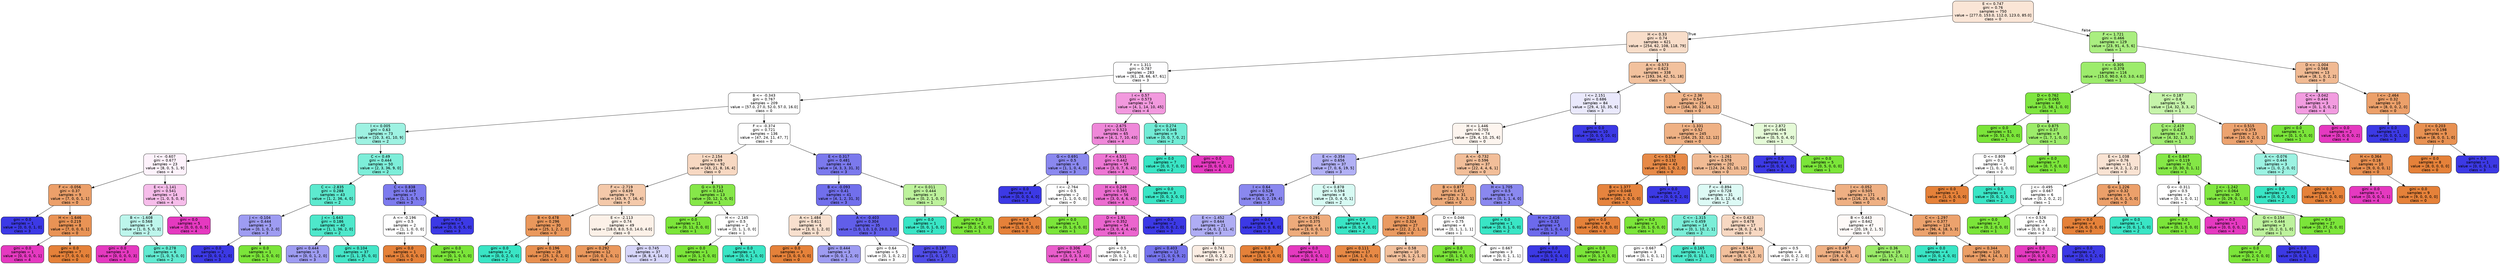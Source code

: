 digraph Tree {
node [shape=box, style="filled, rounded", color="black", fontname="helvetica"] ;
edge [fontname="helvetica"] ;
0 [label="E <= 0.747\ngini = 0.76\nsamples = 750\nvalue = [277.0, 153.0, 112.0, 123.0, 85.0]\nclass = 0", fillcolor="#fae5d6"] ;
1 [label="H <= 0.33\ngini = 0.74\nsamples = 621\nvalue = [254, 62, 108, 118, 79]\nclass = 0", fillcolor="#f8ddc9"] ;
0 -> 1 [labeldistance=2.5, labelangle=45, headlabel="True"] ;
2 [label="F <= 1.311\ngini = 0.787\nsamples = 283\nvalue = [61, 28, 66, 67, 61]\nclass = 3", fillcolor="#fefeff"] ;
1 -> 2 ;
3 [label="B <= -0.343\ngini = 0.767\nsamples = 209\nvalue = [57.0, 27.0, 52.0, 57.0, 16.0]\nclass = 0", fillcolor="#ffffff"] ;
2 -> 3 ;
4 [label="I <= 0.005\ngini = 0.63\nsamples = 73\nvalue = [10, 3, 41, 10, 9]\nclass = 2", fillcolor="#9ef2e2"] ;
3 -> 4 ;
5 [label="I <= -0.607\ngini = 0.677\nsamples = 23\nvalue = [8, 0, 5, 1, 9]\nclass = 4", fillcolor="#fdf2fb"] ;
4 -> 5 ;
6 [label="F <= -0.056\ngini = 0.37\nsamples = 9\nvalue = [7, 0, 0, 1, 1]\nclass = 0", fillcolor="#eca06a"] ;
5 -> 6 ;
7 [label="gini = 0.0\nsamples = 1\nvalue = [0, 0, 0, 1, 0]\nclass = 3", fillcolor="#3c39e5"] ;
6 -> 7 ;
8 [label="H <= -1.646\ngini = 0.219\nsamples = 8\nvalue = [7, 0, 0, 0, 1]\nclass = 0", fillcolor="#e99355"] ;
6 -> 8 ;
9 [label="gini = 0.0\nsamples = 1\nvalue = [0, 0, 0, 0, 1]\nclass = 4", fillcolor="#e539c0"] ;
8 -> 9 ;
10 [label="gini = 0.0\nsamples = 7\nvalue = [7, 0, 0, 0, 0]\nclass = 0", fillcolor="#e58139"] ;
8 -> 10 ;
11 [label="E <= -1.141\ngini = 0.541\nsamples = 14\nvalue = [1, 0, 5, 0, 8]\nclass = 4", fillcolor="#f6bdea"] ;
5 -> 11 ;
12 [label="B <= -1.608\ngini = 0.568\nsamples = 9\nvalue = [1, 0, 5, 0, 3]\nclass = 2", fillcolor="#bdf6ec"] ;
11 -> 12 ;
13 [label="gini = 0.0\nsamples = 3\nvalue = [0, 0, 0, 0, 3]\nclass = 4", fillcolor="#e539c0"] ;
12 -> 13 ;
14 [label="gini = 0.278\nsamples = 6\nvalue = [1, 0, 5, 0, 0]\nclass = 2", fillcolor="#61ead1"] ;
12 -> 14 ;
15 [label="gini = 0.0\nsamples = 5\nvalue = [0, 0, 0, 0, 5]\nclass = 4", fillcolor="#e539c0"] ;
11 -> 15 ;
16 [label="C <= 0.49\ngini = 0.444\nsamples = 50\nvalue = [2, 3, 36, 9, 0]\nclass = 2", fillcolor="#7deed9"] ;
4 -> 16 ;
17 [label="C <= -2.835\ngini = 0.288\nsamples = 43\nvalue = [1, 2, 36, 4, 0]\nclass = 2", fillcolor="#5deacf"] ;
16 -> 17 ;
18 [label="J <= -0.104\ngini = 0.444\nsamples = 3\nvalue = [0, 1, 0, 2, 0]\nclass = 3", fillcolor="#9e9cf2"] ;
17 -> 18 ;
19 [label="gini = 0.0\nsamples = 2\nvalue = [0, 0, 0, 2, 0]\nclass = 3", fillcolor="#3c39e5"] ;
18 -> 19 ;
20 [label="gini = 0.0\nsamples = 1\nvalue = [0, 1, 0, 0, 0]\nclass = 1", fillcolor="#7be539"] ;
18 -> 20 ;
21 [label="J <= -1.643\ngini = 0.186\nsamples = 40\nvalue = [1, 1, 36, 2, 0]\nclass = 2", fillcolor="#4ee8cb"] ;
17 -> 21 ;
22 [label="gini = 0.444\nsamples = 3\nvalue = [0, 0, 1, 2, 0]\nclass = 3", fillcolor="#9e9cf2"] ;
21 -> 22 ;
23 [label="gini = 0.104\nsamples = 37\nvalue = [1, 1, 35, 0, 0]\nclass = 2", fillcolor="#44e6c8"] ;
21 -> 23 ;
24 [label="C <= 0.838\ngini = 0.449\nsamples = 7\nvalue = [1, 1, 0, 5, 0]\nclass = 3", fillcolor="#7d7bee"] ;
16 -> 24 ;
25 [label="A <= -0.196\ngini = 0.5\nsamples = 2\nvalue = [1, 1, 0, 0, 0]\nclass = 0", fillcolor="#ffffff"] ;
24 -> 25 ;
26 [label="gini = 0.0\nsamples = 1\nvalue = [1, 0, 0, 0, 0]\nclass = 0", fillcolor="#e58139"] ;
25 -> 26 ;
27 [label="gini = 0.0\nsamples = 1\nvalue = [0, 1, 0, 0, 0]\nclass = 1", fillcolor="#7be539"] ;
25 -> 27 ;
28 [label="gini = 0.0\nsamples = 5\nvalue = [0, 0, 0, 5, 0]\nclass = 3", fillcolor="#3c39e5"] ;
24 -> 28 ;
29 [label="F <= -0.374\ngini = 0.721\nsamples = 136\nvalue = [47, 24, 11, 47, 7]\nclass = 0", fillcolor="#ffffff"] ;
3 -> 29 ;
30 [label="I <= 2.154\ngini = 0.69\nsamples = 92\nvalue = [43, 21, 8, 16, 4]\nclass = 0", fillcolor="#f7d8c2"] ;
29 -> 30 ;
31 [label="F <= -2.719\ngini = 0.639\nsamples = 79\nvalue = [43, 9, 7, 16, 4]\nclass = 0", fillcolor="#f4c9aa"] ;
30 -> 31 ;
32 [label="B <= 0.478\ngini = 0.296\nsamples = 30\nvalue = [25, 1, 2, 2, 0]\nclass = 0", fillcolor="#ea985c"] ;
31 -> 32 ;
33 [label="gini = 0.0\nsamples = 2\nvalue = [0, 0, 2, 0, 0]\nclass = 2", fillcolor="#39e5c5"] ;
32 -> 33 ;
34 [label="gini = 0.196\nsamples = 28\nvalue = [25, 1, 0, 2, 0]\nclass = 0", fillcolor="#e89050"] ;
32 -> 34 ;
35 [label="E <= -2.113\ngini = 0.74\nsamples = 49\nvalue = [18.0, 8.0, 5.0, 14.0, 4.0]\nclass = 0", fillcolor="#fcf1e8"] ;
31 -> 35 ;
36 [label="gini = 0.292\nsamples = 12\nvalue = [10, 0, 1, 0, 1]\nclass = 0", fillcolor="#ea985d"] ;
35 -> 36 ;
37 [label="gini = 0.745\nsamples = 37\nvalue = [8, 8, 4, 14, 3]\nclass = 3", fillcolor="#d7d6fa"] ;
35 -> 37 ;
38 [label="G <= 0.713\ngini = 0.142\nsamples = 13\nvalue = [0, 12, 1, 0, 0]\nclass = 1", fillcolor="#86e749"] ;
30 -> 38 ;
39 [label="gini = 0.0\nsamples = 11\nvalue = [0, 11, 0, 0, 0]\nclass = 1", fillcolor="#7be539"] ;
38 -> 39 ;
40 [label="H <= -2.145\ngini = 0.5\nsamples = 2\nvalue = [0, 1, 1, 0, 0]\nclass = 1", fillcolor="#ffffff"] ;
38 -> 40 ;
41 [label="gini = 0.0\nsamples = 1\nvalue = [0, 1, 0, 0, 0]\nclass = 1", fillcolor="#7be539"] ;
40 -> 41 ;
42 [label="gini = 0.0\nsamples = 1\nvalue = [0, 0, 1, 0, 0]\nclass = 2", fillcolor="#39e5c5"] ;
40 -> 42 ;
43 [label="E <= 0.317\ngini = 0.481\nsamples = 44\nvalue = [4, 3, 3, 31, 3]\nclass = 3", fillcolor="#7b79ed"] ;
29 -> 43 ;
44 [label="B <= -0.093\ngini = 0.41\nsamples = 41\nvalue = [4, 1, 2, 31, 3]\nclass = 3", fillcolor="#716fec"] ;
43 -> 44 ;
45 [label="A <= 1.484\ngini = 0.611\nsamples = 6\nvalue = [3, 0, 1, 2, 0]\nclass = 0", fillcolor="#f8e0ce"] ;
44 -> 45 ;
46 [label="gini = 0.0\nsamples = 3\nvalue = [3, 0, 0, 0, 0]\nclass = 0", fillcolor="#e58139"] ;
45 -> 46 ;
47 [label="gini = 0.444\nsamples = 3\nvalue = [0, 0, 1, 2, 0]\nclass = 3", fillcolor="#9e9cf2"] ;
45 -> 47 ;
48 [label="A <= -0.403\ngini = 0.304\nsamples = 35\nvalue = [1.0, 1.0, 1.0, 29.0, 3.0]\nclass = 3", fillcolor="#615eea"] ;
44 -> 48 ;
49 [label="gini = 0.64\nsamples = 5\nvalue = [0, 1, 0, 2, 2]\nclass = 3", fillcolor="#ffffff"] ;
48 -> 49 ;
50 [label="gini = 0.187\nsamples = 30\nvalue = [1, 0, 1, 27, 1]\nclass = 3", fillcolor="#504de8"] ;
48 -> 50 ;
51 [label="F <= 0.011\ngini = 0.444\nsamples = 3\nvalue = [0, 2, 1, 0, 0]\nclass = 1", fillcolor="#bdf29c"] ;
43 -> 51 ;
52 [label="gini = 0.0\nsamples = 1\nvalue = [0, 0, 1, 0, 0]\nclass = 2", fillcolor="#39e5c5"] ;
51 -> 52 ;
53 [label="gini = 0.0\nsamples = 2\nvalue = [0, 2, 0, 0, 0]\nclass = 1", fillcolor="#7be539"] ;
51 -> 53 ;
54 [label="I <= 0.57\ngini = 0.573\nsamples = 74\nvalue = [4, 1, 14, 10, 45]\nclass = 4", fillcolor="#f299de"] ;
2 -> 54 ;
55 [label="I <= -2.675\ngini = 0.523\nsamples = 65\nvalue = [4, 1, 7, 10, 43]\nclass = 4", fillcolor="#ef88d9"] ;
54 -> 55 ;
56 [label="G <= 0.691\ngini = 0.5\nsamples = 6\nvalue = [1, 1, 0, 4, 0]\nclass = 3", fillcolor="#8a88ef"] ;
55 -> 56 ;
57 [label="gini = 0.0\nsamples = 4\nvalue = [0, 0, 0, 4, 0]\nclass = 3", fillcolor="#3c39e5"] ;
56 -> 57 ;
58 [label="I <= -2.764\ngini = 0.5\nsamples = 2\nvalue = [1, 1, 0, 0, 0]\nclass = 0", fillcolor="#ffffff"] ;
56 -> 58 ;
59 [label="gini = 0.0\nsamples = 1\nvalue = [1, 0, 0, 0, 0]\nclass = 0", fillcolor="#e58139"] ;
58 -> 59 ;
60 [label="gini = 0.0\nsamples = 1\nvalue = [0, 1, 0, 0, 0]\nclass = 1", fillcolor="#7be539"] ;
58 -> 60 ;
61 [label="F <= 4.531\ngini = 0.442\nsamples = 59\nvalue = [3, 0, 7, 6, 43]\nclass = 4", fillcolor="#ed76d3"] ;
55 -> 61 ;
62 [label="H <= 0.249\ngini = 0.391\nsamples = 56\nvalue = [3, 0, 4, 6, 43]\nclass = 4", fillcolor="#ec6cd0"] ;
61 -> 62 ;
63 [label="D <= 1.91\ngini = 0.352\nsamples = 54\nvalue = [3, 0, 4, 4, 43]\nclass = 4", fillcolor="#eb65ce"] ;
62 -> 63 ;
64 [label="gini = 0.306\nsamples = 52\nvalue = [3, 0, 3, 3, 43]\nclass = 4", fillcolor="#ea5dcc"] ;
63 -> 64 ;
65 [label="gini = 0.5\nsamples = 2\nvalue = [0, 0, 1, 1, 0]\nclass = 2", fillcolor="#ffffff"] ;
63 -> 65 ;
66 [label="gini = 0.0\nsamples = 2\nvalue = [0, 0, 0, 2, 0]\nclass = 3", fillcolor="#3c39e5"] ;
62 -> 66 ;
67 [label="gini = 0.0\nsamples = 3\nvalue = [0, 0, 3, 0, 0]\nclass = 2", fillcolor="#39e5c5"] ;
61 -> 67 ;
68 [label="G <= 0.274\ngini = 0.346\nsamples = 9\nvalue = [0, 0, 7, 0, 2]\nclass = 2", fillcolor="#72ecd6"] ;
54 -> 68 ;
69 [label="gini = 0.0\nsamples = 7\nvalue = [0, 0, 7, 0, 0]\nclass = 2", fillcolor="#39e5c5"] ;
68 -> 69 ;
70 [label="gini = 0.0\nsamples = 2\nvalue = [0, 0, 0, 0, 2]\nclass = 4", fillcolor="#e539c0"] ;
68 -> 70 ;
71 [label="A <= -0.573\ngini = 0.623\nsamples = 338\nvalue = [193, 34, 42, 51, 18]\nclass = 0", fillcolor="#f2c19d"] ;
1 -> 71 ;
72 [label="I <= 2.151\ngini = 0.686\nsamples = 84\nvalue = [29, 4, 10, 35, 6]\nclass = 3", fillcolor="#eae9fc"] ;
71 -> 72 ;
73 [label="H <= 1.446\ngini = 0.705\nsamples = 74\nvalue = [29, 4, 10, 25, 6]\nclass = 0", fillcolor="#fdf5ef"] ;
72 -> 73 ;
74 [label="E <= -0.354\ngini = 0.656\nsamples = 37\nvalue = [7, 0, 6, 19, 5]\nclass = 3", fillcolor="#b1b0f5"] ;
73 -> 74 ;
75 [label="I <= 0.64\ngini = 0.528\nsamples = 29\nvalue = [4, 0, 2, 19, 4]\nclass = 3", fillcolor="#8a88ef"] ;
74 -> 75 ;
76 [label="E <= -1.452\ngini = 0.644\nsamples = 21\nvalue = [4, 0, 2, 11, 4]\nclass = 3", fillcolor="#afadf4"] ;
75 -> 76 ;
77 [label="gini = 0.403\nsamples = 12\nvalue = [1, 0, 0, 9, 2]\nclass = 3", fillcolor="#7674ed"] ;
76 -> 77 ;
78 [label="gini = 0.741\nsamples = 9\nvalue = [3, 0, 2, 2, 2]\nclass = 0", fillcolor="#fbede3"] ;
76 -> 78 ;
79 [label="gini = 0.0\nsamples = 8\nvalue = [0, 0, 0, 8, 0]\nclass = 3", fillcolor="#3c39e5"] ;
75 -> 79 ;
80 [label="C <= 0.878\ngini = 0.594\nsamples = 8\nvalue = [3, 0, 4, 0, 1]\nclass = 2", fillcolor="#d7faf3"] ;
74 -> 80 ;
81 [label="C <= 0.291\ngini = 0.375\nsamples = 4\nvalue = [3, 0, 0, 0, 1]\nclass = 0", fillcolor="#eeab7b"] ;
80 -> 81 ;
82 [label="gini = 0.0\nsamples = 3\nvalue = [3, 0, 0, 0, 0]\nclass = 0", fillcolor="#e58139"] ;
81 -> 82 ;
83 [label="gini = 0.0\nsamples = 1\nvalue = [0, 0, 0, 0, 1]\nclass = 4", fillcolor="#e539c0"] ;
81 -> 83 ;
84 [label="gini = 0.0\nsamples = 4\nvalue = [0, 0, 4, 0, 0]\nclass = 2", fillcolor="#39e5c5"] ;
80 -> 84 ;
85 [label="A <= -0.732\ngini = 0.596\nsamples = 37\nvalue = [22, 4, 4, 6, 1]\nclass = 0", fillcolor="#f2be99"] ;
73 -> 85 ;
86 [label="B <= 0.877\ngini = 0.472\nsamples = 31\nvalue = [22, 3, 3, 2, 1]\nclass = 0", fillcolor="#edaa79"] ;
85 -> 86 ;
87 [label="H <= 2.58\ngini = 0.324\nsamples = 27\nvalue = [22, 2, 2, 1, 0]\nclass = 0", fillcolor="#ea9a61"] ;
86 -> 87 ;
88 [label="gini = 0.111\nsamples = 17\nvalue = [16, 1, 0, 0, 0]\nclass = 0", fillcolor="#e78945"] ;
87 -> 88 ;
89 [label="gini = 0.58\nsamples = 10\nvalue = [6, 1, 2, 1, 0]\nclass = 0", fillcolor="#f2c09c"] ;
87 -> 89 ;
90 [label="D <= 0.046\ngini = 0.75\nsamples = 4\nvalue = [0, 1, 1, 1, 1]\nclass = 1", fillcolor="#ffffff"] ;
86 -> 90 ;
91 [label="gini = 0.0\nsamples = 1\nvalue = [0, 1, 0, 0, 0]\nclass = 1", fillcolor="#7be539"] ;
90 -> 91 ;
92 [label="gini = 0.667\nsamples = 3\nvalue = [0, 0, 1, 1, 1]\nclass = 2", fillcolor="#ffffff"] ;
90 -> 92 ;
93 [label="H <= 1.705\ngini = 0.5\nsamples = 6\nvalue = [0, 1, 1, 4, 0]\nclass = 3", fillcolor="#8a88ef"] ;
85 -> 93 ;
94 [label="gini = 0.0\nsamples = 1\nvalue = [0, 0, 1, 0, 0]\nclass = 2", fillcolor="#39e5c5"] ;
93 -> 94 ;
95 [label="H <= 2.416\ngini = 0.32\nsamples = 5\nvalue = [0, 1, 0, 4, 0]\nclass = 3", fillcolor="#6d6aec"] ;
93 -> 95 ;
96 [label="gini = 0.0\nsamples = 4\nvalue = [0, 0, 0, 4, 0]\nclass = 3", fillcolor="#3c39e5"] ;
95 -> 96 ;
97 [label="gini = 0.0\nsamples = 1\nvalue = [0, 1, 0, 0, 0]\nclass = 1", fillcolor="#7be539"] ;
95 -> 97 ;
98 [label="gini = 0.0\nsamples = 10\nvalue = [0, 0, 0, 10, 0]\nclass = 3", fillcolor="#3c39e5"] ;
72 -> 98 ;
99 [label="C <= 2.36\ngini = 0.547\nsamples = 254\nvalue = [164, 30, 32, 16, 12]\nclass = 0", fillcolor="#f0b489"] ;
71 -> 99 ;
100 [label="I <= -1.331\ngini = 0.52\nsamples = 245\nvalue = [164, 25, 32, 12, 12]\nclass = 0", fillcolor="#efb184"] ;
99 -> 100 ;
101 [label="C <= 0.178\ngini = 0.132\nsamples = 43\nvalue = [40, 1, 0, 2, 0]\nclass = 0", fillcolor="#e78a47"] ;
100 -> 101 ;
102 [label="B <= 1.377\ngini = 0.048\nsamples = 41\nvalue = [40, 1, 0, 0, 0]\nclass = 0", fillcolor="#e6843e"] ;
101 -> 102 ;
103 [label="gini = 0.0\nsamples = 40\nvalue = [40, 0, 0, 0, 0]\nclass = 0", fillcolor="#e58139"] ;
102 -> 103 ;
104 [label="gini = 0.0\nsamples = 1\nvalue = [0, 1, 0, 0, 0]\nclass = 1", fillcolor="#7be539"] ;
102 -> 104 ;
105 [label="gini = 0.0\nsamples = 2\nvalue = [0, 0, 0, 2, 0]\nclass = 3", fillcolor="#3c39e5"] ;
101 -> 105 ;
106 [label="B <= -1.261\ngini = 0.578\nsamples = 202\nvalue = [124, 24, 32, 10, 12]\nclass = 0", fillcolor="#f1bb94"] ;
100 -> 106 ;
107 [label="F <= -0.894\ngini = 0.728\nsamples = 31\nvalue = [8, 1, 12, 6, 4]\nclass = 2", fillcolor="#ddfaf5"] ;
106 -> 107 ;
108 [label="C <= -1.315\ngini = 0.459\nsamples = 14\nvalue = [0, 1, 10, 2, 1]\nclass = 2", fillcolor="#7beed8"] ;
107 -> 108 ;
109 [label="gini = 0.667\nsamples = 3\nvalue = [0, 1, 0, 1, 1]\nclass = 1", fillcolor="#ffffff"] ;
108 -> 109 ;
110 [label="gini = 0.165\nsamples = 11\nvalue = [0, 0, 10, 1, 0]\nclass = 2", fillcolor="#4de8cb"] ;
108 -> 110 ;
111 [label="C <= 0.423\ngini = 0.678\nsamples = 17\nvalue = [8, 0, 2, 4, 3]\nclass = 0", fillcolor="#f7d8c2"] ;
107 -> 111 ;
112 [label="gini = 0.544\nsamples = 13\nvalue = [8, 0, 0, 2, 3]\nclass = 0", fillcolor="#f2c09c"] ;
111 -> 112 ;
113 [label="gini = 0.5\nsamples = 4\nvalue = [0, 0, 2, 2, 0]\nclass = 2", fillcolor="#ffffff"] ;
111 -> 113 ;
114 [label="I <= -0.052\ngini = 0.505\nsamples = 171\nvalue = [116, 23, 20, 4, 8]\nclass = 0", fillcolor="#efb083"] ;
106 -> 114 ;
115 [label="B <= 0.443\ngini = 0.642\nsamples = 47\nvalue = [20, 19, 2, 1, 5]\nclass = 0", fillcolor="#fefaf8"] ;
114 -> 115 ;
116 [label="gini = 0.497\nsamples = 28\nvalue = [19, 4, 0, 1, 4]\nclass = 0", fillcolor="#efb083"] ;
115 -> 116 ;
117 [label="gini = 0.36\nsamples = 19\nvalue = [1, 15, 2, 0, 1]\nclass = 1", fillcolor="#9aeb68"] ;
115 -> 117 ;
118 [label="C <= -1.297\ngini = 0.377\nsamples = 124\nvalue = [96, 4, 18, 3, 3]\nclass = 0", fillcolor="#eca26d"] ;
114 -> 118 ;
119 [label="gini = 0.0\nsamples = 4\nvalue = [0, 0, 4, 0, 0]\nclass = 2", fillcolor="#39e5c5"] ;
118 -> 119 ;
120 [label="gini = 0.344\nsamples = 120\nvalue = [96, 4, 14, 3, 3]\nclass = 0", fillcolor="#eb9e66"] ;
118 -> 120 ;
121 [label="H <= 2.872\ngini = 0.494\nsamples = 9\nvalue = [0, 5, 0, 4, 0]\nclass = 1", fillcolor="#e5fad7"] ;
99 -> 121 ;
122 [label="gini = 0.0\nsamples = 4\nvalue = [0, 0, 0, 4, 0]\nclass = 3", fillcolor="#3c39e5"] ;
121 -> 122 ;
123 [label="gini = 0.0\nsamples = 5\nvalue = [0, 5, 0, 0, 0]\nclass = 1", fillcolor="#7be539"] ;
121 -> 123 ;
124 [label="F <= 1.721\ngini = 0.466\nsamples = 129\nvalue = [23, 91, 4, 5, 6]\nclass = 1", fillcolor="#aaee80"] ;
0 -> 124 [labeldistance=2.5, labelangle=-45, headlabel="False"] ;
125 [label="I <= -0.305\ngini = 0.378\nsamples = 116\nvalue = [15.0, 90.0, 4.0, 3.0, 4.0]\nclass = 1", fillcolor="#9dec6c"] ;
124 -> 125 ;
126 [label="D <= 0.762\ngini = 0.065\nsamples = 60\nvalue = [1, 58, 1, 0, 0]\nclass = 1", fillcolor="#7fe640"] ;
125 -> 126 ;
127 [label="gini = 0.0\nsamples = 51\nvalue = [0, 51, 0, 0, 0]\nclass = 1", fillcolor="#7be539"] ;
126 -> 127 ;
128 [label="D <= 0.875\ngini = 0.37\nsamples = 9\nvalue = [1, 7, 1, 0, 0]\nclass = 1", fillcolor="#9cec6a"] ;
126 -> 128 ;
129 [label="D <= 0.809\ngini = 0.5\nsamples = 2\nvalue = [1, 0, 1, 0, 0]\nclass = 0", fillcolor="#ffffff"] ;
128 -> 129 ;
130 [label="gini = 0.0\nsamples = 1\nvalue = [1, 0, 0, 0, 0]\nclass = 0", fillcolor="#e58139"] ;
129 -> 130 ;
131 [label="gini = 0.0\nsamples = 1\nvalue = [0, 0, 1, 0, 0]\nclass = 2", fillcolor="#39e5c5"] ;
129 -> 131 ;
132 [label="gini = 0.0\nsamples = 7\nvalue = [0, 7, 0, 0, 0]\nclass = 1", fillcolor="#7be539"] ;
128 -> 132 ;
133 [label="H <= 0.187\ngini = 0.6\nsamples = 56\nvalue = [14, 32, 3, 3, 4]\nclass = 1", fillcolor="#c6f4aa"] ;
125 -> 133 ;
134 [label="C <= -2.419\ngini = 0.427\nsamples = 43\nvalue = [4, 32, 1, 3, 3]\nclass = 1", fillcolor="#a0ec71"] ;
133 -> 134 ;
135 [label="E <= 1.038\ngini = 0.76\nsamples = 11\nvalue = [4, 2, 1, 2, 2]\nclass = 0", fillcolor="#f9e3d3"] ;
134 -> 135 ;
136 [label="J <= -0.495\ngini = 0.667\nsamples = 6\nvalue = [0, 2, 0, 2, 2]\nclass = 1", fillcolor="#ffffff"] ;
135 -> 136 ;
137 [label="gini = 0.0\nsamples = 2\nvalue = [0, 2, 0, 0, 0]\nclass = 1", fillcolor="#7be539"] ;
136 -> 137 ;
138 [label="I <= 0.526\ngini = 0.5\nsamples = 4\nvalue = [0, 0, 0, 2, 2]\nclass = 3", fillcolor="#ffffff"] ;
136 -> 138 ;
139 [label="gini = 0.0\nsamples = 2\nvalue = [0, 0, 0, 0, 2]\nclass = 4", fillcolor="#e539c0"] ;
138 -> 139 ;
140 [label="gini = 0.0\nsamples = 2\nvalue = [0, 0, 0, 2, 0]\nclass = 3", fillcolor="#3c39e5"] ;
138 -> 140 ;
141 [label="G <= 1.226\ngini = 0.32\nsamples = 5\nvalue = [4, 0, 1, 0, 0]\nclass = 0", fillcolor="#eca06a"] ;
135 -> 141 ;
142 [label="gini = 0.0\nsamples = 4\nvalue = [4, 0, 0, 0, 0]\nclass = 0", fillcolor="#e58139"] ;
141 -> 142 ;
143 [label="gini = 0.0\nsamples = 1\nvalue = [0, 0, 1, 0, 0]\nclass = 2", fillcolor="#39e5c5"] ;
141 -> 143 ;
144 [label="E <= 0.847\ngini = 0.119\nsamples = 32\nvalue = [0, 30, 0, 1, 1]\nclass = 1", fillcolor="#84e746"] ;
134 -> 144 ;
145 [label="G <= -0.311\ngini = 0.5\nsamples = 2\nvalue = [0, 1, 0, 0, 1]\nclass = 1", fillcolor="#ffffff"] ;
144 -> 145 ;
146 [label="gini = 0.0\nsamples = 1\nvalue = [0, 1, 0, 0, 0]\nclass = 1", fillcolor="#7be539"] ;
145 -> 146 ;
147 [label="gini = 0.0\nsamples = 1\nvalue = [0, 0, 0, 0, 1]\nclass = 4", fillcolor="#e539c0"] ;
145 -> 147 ;
148 [label="J <= -1.242\ngini = 0.064\nsamples = 30\nvalue = [0, 29, 0, 1, 0]\nclass = 1", fillcolor="#80e640"] ;
144 -> 148 ;
149 [label="G <= 0.154\ngini = 0.444\nsamples = 3\nvalue = [0, 2, 0, 1, 0]\nclass = 1", fillcolor="#bdf29c"] ;
148 -> 149 ;
150 [label="gini = 0.0\nsamples = 2\nvalue = [0, 2, 0, 0, 0]\nclass = 1", fillcolor="#7be539"] ;
149 -> 150 ;
151 [label="gini = 0.0\nsamples = 1\nvalue = [0, 0, 0, 1, 0]\nclass = 3", fillcolor="#3c39e5"] ;
149 -> 151 ;
152 [label="gini = 0.0\nsamples = 27\nvalue = [0, 27, 0, 0, 0]\nclass = 1", fillcolor="#7be539"] ;
148 -> 152 ;
153 [label="I <= 0.515\ngini = 0.379\nsamples = 13\nvalue = [10, 0, 2, 0, 1]\nclass = 0", fillcolor="#eca36f"] ;
133 -> 153 ;
154 [label="A <= -0.076\ngini = 0.444\nsamples = 3\nvalue = [1, 0, 2, 0, 0]\nclass = 2", fillcolor="#9cf2e2"] ;
153 -> 154 ;
155 [label="gini = 0.0\nsamples = 2\nvalue = [0, 0, 2, 0, 0]\nclass = 2", fillcolor="#39e5c5"] ;
154 -> 155 ;
156 [label="gini = 0.0\nsamples = 1\nvalue = [1, 0, 0, 0, 0]\nclass = 0", fillcolor="#e58139"] ;
154 -> 156 ;
157 [label="H <= 0.364\ngini = 0.18\nsamples = 10\nvalue = [9, 0, 0, 0, 1]\nclass = 0", fillcolor="#e88f4f"] ;
153 -> 157 ;
158 [label="gini = 0.0\nsamples = 1\nvalue = [0, 0, 0, 0, 1]\nclass = 4", fillcolor="#e539c0"] ;
157 -> 158 ;
159 [label="gini = 0.0\nsamples = 9\nvalue = [9, 0, 0, 0, 0]\nclass = 0", fillcolor="#e58139"] ;
157 -> 159 ;
160 [label="D <= -1.004\ngini = 0.568\nsamples = 13\nvalue = [8, 1, 0, 2, 2]\nclass = 0", fillcolor="#f1ba93"] ;
124 -> 160 ;
161 [label="C <= -3.042\ngini = 0.444\nsamples = 3\nvalue = [0, 1, 0, 0, 2]\nclass = 4", fillcolor="#f29ce0"] ;
160 -> 161 ;
162 [label="gini = 0.0\nsamples = 1\nvalue = [0, 1, 0, 0, 0]\nclass = 1", fillcolor="#7be539"] ;
161 -> 162 ;
163 [label="gini = 0.0\nsamples = 2\nvalue = [0, 0, 0, 0, 2]\nclass = 4", fillcolor="#e539c0"] ;
161 -> 163 ;
164 [label="I <= -2.464\ngini = 0.32\nsamples = 10\nvalue = [8, 0, 0, 2, 0]\nclass = 0", fillcolor="#eca06a"] ;
160 -> 164 ;
165 [label="gini = 0.0\nsamples = 1\nvalue = [0, 0, 0, 1, 0]\nclass = 3", fillcolor="#3c39e5"] ;
164 -> 165 ;
166 [label="I <= 0.203\ngini = 0.198\nsamples = 9\nvalue = [8, 0, 0, 1, 0]\nclass = 0", fillcolor="#e89152"] ;
164 -> 166 ;
167 [label="gini = 0.0\nsamples = 8\nvalue = [8, 0, 0, 0, 0]\nclass = 0", fillcolor="#e58139"] ;
166 -> 167 ;
168 [label="gini = 0.0\nsamples = 1\nvalue = [0, 0, 0, 1, 0]\nclass = 3", fillcolor="#3c39e5"] ;
166 -> 168 ;
}